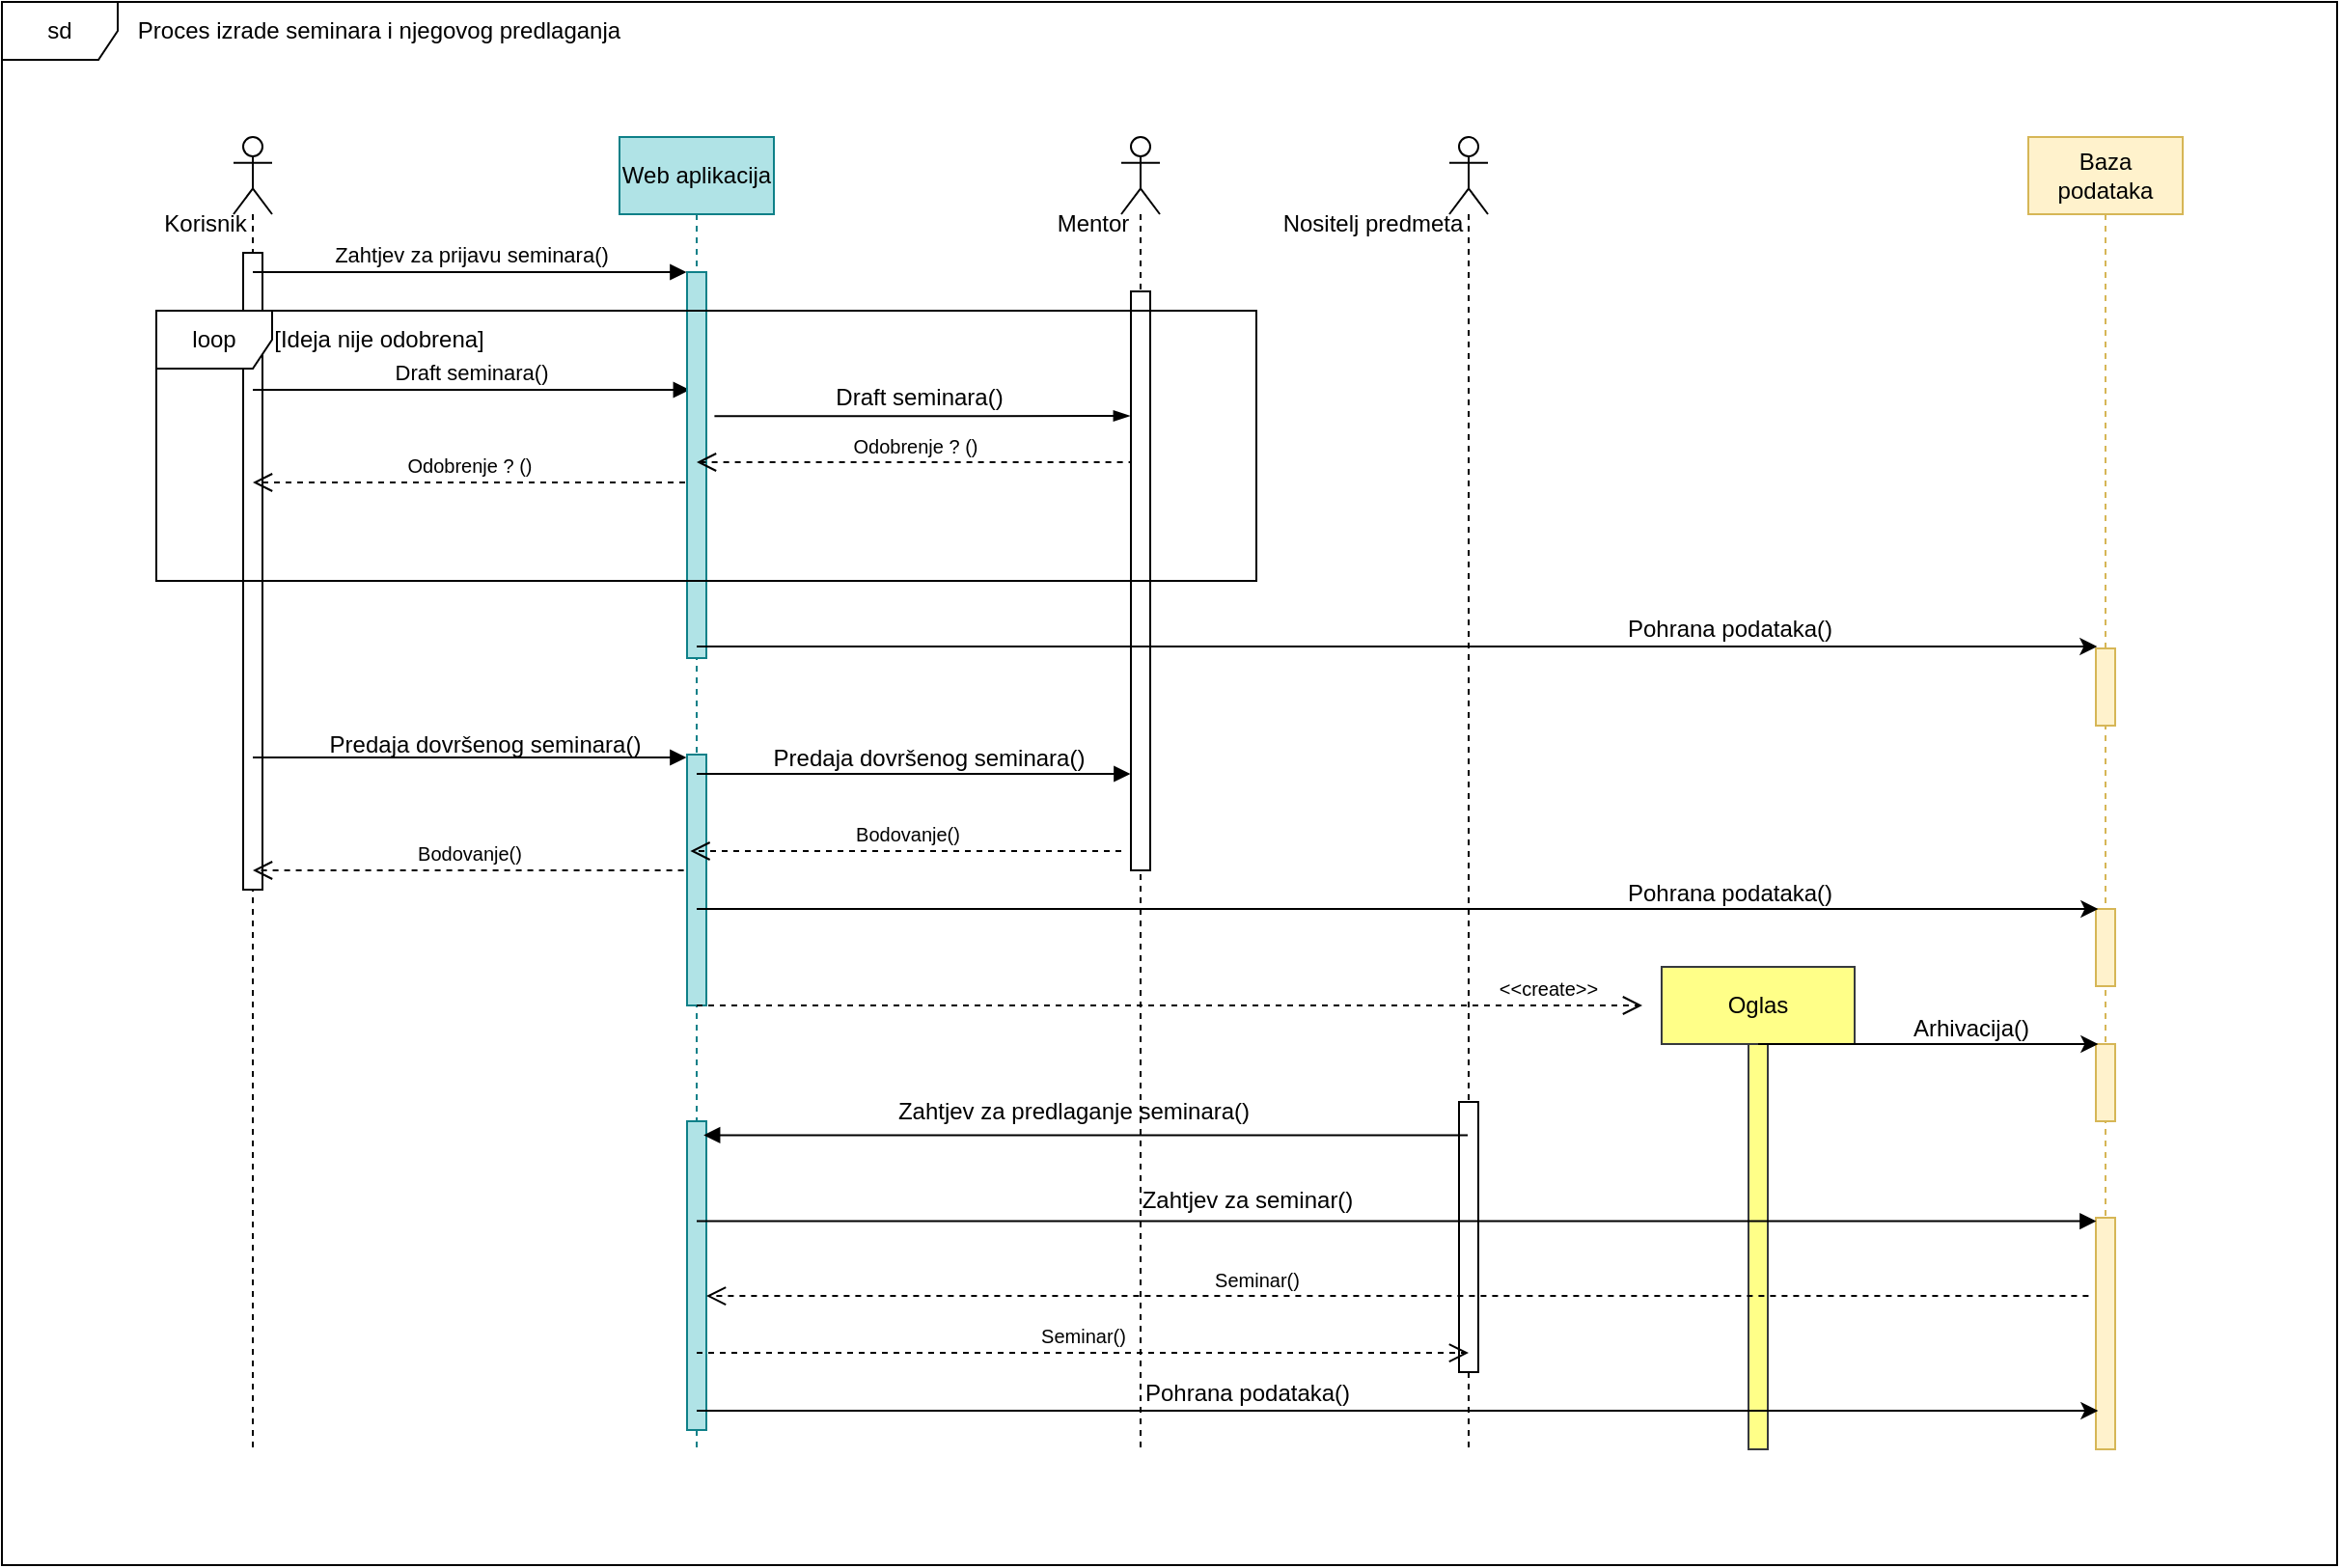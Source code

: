 <mxfile version="20.6.0" type="device"><diagram id="kgpKYQtTHZ0yAKxKKP6v" name="Page-1"><mxGraphModel dx="2333" dy="1881" grid="1" gridSize="10" guides="1" tooltips="1" connect="1" arrows="1" fold="1" page="1" pageScale="1" pageWidth="850" pageHeight="1100" math="0" shadow="0"><root><mxCell id="0"/><mxCell id="1" parent="0"/><mxCell id="znf0t0kGtmBkypwPNCEO-50" value="sd" style="shape=umlFrame;whiteSpace=wrap;html=1;gradientColor=none;fillColor=default;strokeColor=default;swimlaneFillColor=default;" vertex="1" parent="1"><mxGeometry x="-60" y="-50" width="1210" height="810" as="geometry"/></mxCell><mxCell id="tDZ69JRDFd1WXm0-AqOL-7" value="&lt;br&gt;" style="shape=umlLifeline;participant=umlActor;perimeter=lifelinePerimeter;whiteSpace=wrap;html=1;container=1;collapsible=0;recursiveResize=0;verticalAlign=top;spacingTop=36;outlineConnect=0;size=40;" parent="1" vertex="1"><mxGeometry x="60" y="20" width="20" height="680" as="geometry"/></mxCell><mxCell id="tDZ69JRDFd1WXm0-AqOL-13" value="" style="html=1;points=[];perimeter=orthogonalPerimeter;" parent="tDZ69JRDFd1WXm0-AqOL-7" vertex="1"><mxGeometry x="5" y="60" width="10" height="330" as="geometry"/></mxCell><mxCell id="tDZ69JRDFd1WXm0-AqOL-9" value="Korisnik&lt;br&gt;" style="text;html=1;align=center;verticalAlign=middle;resizable=0;points=[];autosize=1;strokeColor=none;fillColor=none;" parent="tDZ69JRDFd1WXm0-AqOL-7" vertex="1"><mxGeometry x="-50" y="30" width="70" height="30" as="geometry"/></mxCell><mxCell id="tDZ69JRDFd1WXm0-AqOL-10" value="Baza podataka" style="shape=umlLifeline;perimeter=lifelinePerimeter;whiteSpace=wrap;html=1;container=1;collapsible=0;recursiveResize=0;outlineConnect=0;fillColor=#fff2cc;strokeColor=#d6b656;" parent="1" vertex="1"><mxGeometry x="990" y="20" width="80" height="680" as="geometry"/></mxCell><mxCell id="tDZ69JRDFd1WXm0-AqOL-46" value="" style="html=1;points=[];perimeter=orthogonalPerimeter;labelBackgroundColor=none;fontSize=12;fillColor=#fff2cc;strokeColor=#d6b656;" parent="tDZ69JRDFd1WXm0-AqOL-10" vertex="1"><mxGeometry x="35" y="265" width="10" height="40" as="geometry"/></mxCell><mxCell id="znf0t0kGtmBkypwPNCEO-20" value="" style="html=1;points=[];perimeter=orthogonalPerimeter;labelBackgroundColor=none;fontSize=12;fillColor=#fff2cc;strokeColor=#d6b656;" vertex="1" parent="tDZ69JRDFd1WXm0-AqOL-10"><mxGeometry x="35" y="400" width="10" height="40" as="geometry"/></mxCell><mxCell id="znf0t0kGtmBkypwPNCEO-34" value="" style="html=1;points=[];perimeter=orthogonalPerimeter;labelBackgroundColor=none;fontSize=12;fillColor=#fff2cc;strokeColor=#d6b656;" vertex="1" parent="tDZ69JRDFd1WXm0-AqOL-10"><mxGeometry x="35" y="470" width="10" height="40" as="geometry"/></mxCell><mxCell id="znf0t0kGtmBkypwPNCEO-38" value="Arhivacija()" style="text;html=1;align=center;verticalAlign=middle;resizable=0;points=[];autosize=1;strokeColor=none;fillColor=none;" vertex="1" parent="tDZ69JRDFd1WXm0-AqOL-10"><mxGeometry x="-70" y="447" width="80" height="30" as="geometry"/></mxCell><mxCell id="znf0t0kGtmBkypwPNCEO-44" value="" style="html=1;points=[];perimeter=orthogonalPerimeter;labelBackgroundColor=none;fontSize=12;fillColor=#fff2cc;strokeColor=#d6b656;" vertex="1" parent="tDZ69JRDFd1WXm0-AqOL-10"><mxGeometry x="35" y="560" width="10" height="120" as="geometry"/></mxCell><mxCell id="tDZ69JRDFd1WXm0-AqOL-14" value="Draft seminara()" style="html=1;verticalAlign=bottom;endArrow=block;rounded=0;entryX=0.14;entryY=0.305;entryDx=0;entryDy=0;entryPerimeter=0;" parent="1" source="tDZ69JRDFd1WXm0-AqOL-7" target="tDZ69JRDFd1WXm0-AqOL-52" edge="1"><mxGeometry width="80" relative="1" as="geometry"><mxPoint x="77.5" y="90" as="sourcePoint"/><mxPoint x="172.5" y="90" as="targetPoint"/></mxGeometry></mxCell><mxCell id="tDZ69JRDFd1WXm0-AqOL-51" value="Web aplikacija" style="shape=umlLifeline;perimeter=lifelinePerimeter;whiteSpace=wrap;html=1;container=1;collapsible=0;recursiveResize=0;outlineConnect=0;labelBackgroundColor=none;fontSize=12;fillColor=#b0e3e6;strokeColor=#0e8088;" parent="1" vertex="1"><mxGeometry x="260" y="20" width="80" height="680" as="geometry"/></mxCell><mxCell id="tDZ69JRDFd1WXm0-AqOL-52" value="" style="html=1;points=[];perimeter=orthogonalPerimeter;labelBackgroundColor=none;fontSize=12;fillColor=#b0e3e6;strokeColor=#0e8088;" parent="tDZ69JRDFd1WXm0-AqOL-51" vertex="1"><mxGeometry x="35" y="70" width="10" height="200" as="geometry"/></mxCell><mxCell id="znf0t0kGtmBkypwPNCEO-17" value="" style="html=1;points=[];perimeter=orthogonalPerimeter;fillColor=#b0e3e6;strokeColor=#0e8088;" vertex="1" parent="tDZ69JRDFd1WXm0-AqOL-51"><mxGeometry x="35" y="320" width="10" height="130" as="geometry"/></mxCell><mxCell id="znf0t0kGtmBkypwPNCEO-39" value="" style="html=1;points=[];perimeter=orthogonalPerimeter;fillColor=#b0e3e6;strokeColor=#0e8088;" vertex="1" parent="tDZ69JRDFd1WXm0-AqOL-51"><mxGeometry x="35" y="510" width="10" height="160" as="geometry"/></mxCell><mxCell id="tDZ69JRDFd1WXm0-AqOL-73" value="Odobrenje ? ()" style="html=1;verticalAlign=bottom;endArrow=open;dashed=1;endSize=8;rounded=0;fontSize=10;exitX=0.18;exitY=0.295;exitDx=0;exitDy=0;exitPerimeter=0;" parent="1" source="znf0t0kGtmBkypwPNCEO-4" target="tDZ69JRDFd1WXm0-AqOL-51" edge="1"><mxGeometry relative="1" as="geometry"><mxPoint x="300" y="141" as="sourcePoint"/><mxPoint x="300" y="162" as="targetPoint"/></mxGeometry></mxCell><mxCell id="znf0t0kGtmBkypwPNCEO-1" value="" style="shape=umlLifeline;participant=umlActor;perimeter=lifelinePerimeter;whiteSpace=wrap;html=1;container=1;collapsible=0;recursiveResize=0;verticalAlign=top;spacingTop=36;outlineConnect=0;" vertex="1" parent="1"><mxGeometry x="520" y="20" width="20" height="680" as="geometry"/></mxCell><mxCell id="znf0t0kGtmBkypwPNCEO-4" value="" style="html=1;points=[];perimeter=orthogonalPerimeter;" vertex="1" parent="znf0t0kGtmBkypwPNCEO-1"><mxGeometry x="5" y="80" width="10" height="300" as="geometry"/></mxCell><mxCell id="znf0t0kGtmBkypwPNCEO-41" value="Zahtjev za predlaganje seminara()" style="text;html=1;align=center;verticalAlign=middle;resizable=0;points=[];autosize=1;strokeColor=none;fillColor=none;" vertex="1" parent="znf0t0kGtmBkypwPNCEO-1"><mxGeometry x="-130" y="490" width="210" height="30" as="geometry"/></mxCell><mxCell id="znf0t0kGtmBkypwPNCEO-2" value="Mentor" style="text;html=1;align=center;verticalAlign=middle;resizable=0;points=[];autosize=1;strokeColor=none;fillColor=none;" vertex="1" parent="1"><mxGeometry x="475" y="50" width="60" height="30" as="geometry"/></mxCell><mxCell id="znf0t0kGtmBkypwPNCEO-3" value="" style="edgeStyle=elbowEdgeStyle;fontSize=12;html=1;endArrow=blockThin;endFill=1;rounded=0;entryX=-0.06;entryY=0.215;entryDx=0;entryDy=0;entryPerimeter=0;exitX=1.42;exitY=0.373;exitDx=0;exitDy=0;exitPerimeter=0;" edge="1" parent="1" source="tDZ69JRDFd1WXm0-AqOL-52" target="znf0t0kGtmBkypwPNCEO-4"><mxGeometry width="160" relative="1" as="geometry"><mxPoint x="310" y="180" as="sourcePoint"/><mxPoint x="460" y="100" as="targetPoint"/></mxGeometry></mxCell><mxCell id="znf0t0kGtmBkypwPNCEO-5" value="Draft seminara()" style="text;html=1;align=center;verticalAlign=middle;resizable=0;points=[];autosize=1;strokeColor=none;fillColor=none;" vertex="1" parent="1"><mxGeometry x="360" y="140" width="110" height="30" as="geometry"/></mxCell><mxCell id="znf0t0kGtmBkypwPNCEO-6" value="loop" style="shape=umlFrame;whiteSpace=wrap;html=1;" vertex="1" parent="1"><mxGeometry x="20" y="110" width="570" height="140" as="geometry"/></mxCell><mxCell id="znf0t0kGtmBkypwPNCEO-8" value="Odobrenje ? ()" style="html=1;verticalAlign=bottom;endArrow=open;dashed=1;endSize=8;rounded=0;fontSize=10;exitX=-0.1;exitY=0.545;exitDx=0;exitDy=0;exitPerimeter=0;" edge="1" parent="1" source="tDZ69JRDFd1WXm0-AqOL-52" target="tDZ69JRDFd1WXm0-AqOL-7"><mxGeometry relative="1" as="geometry"><mxPoint x="294.4" y="172.04" as="sourcePoint"/><mxPoint x="70" y="172" as="targetPoint"/></mxGeometry></mxCell><mxCell id="znf0t0kGtmBkypwPNCEO-10" value="[Ideja nije odobrena]" style="text;html=1;align=center;verticalAlign=middle;resizable=0;points=[];autosize=1;strokeColor=none;fillColor=none;" vertex="1" parent="1"><mxGeometry x="70" y="110" width="130" height="30" as="geometry"/></mxCell><mxCell id="znf0t0kGtmBkypwPNCEO-12" value="Zahtjev za prijavu seminara()" style="html=1;verticalAlign=bottom;endArrow=block;rounded=0;exitX=0.98;exitY=0.186;exitDx=0;exitDy=0;exitPerimeter=0;" edge="1" parent="1"><mxGeometry width="80" relative="1" as="geometry"><mxPoint x="70.0" y="90.0" as="sourcePoint"/><mxPoint x="294.7" y="90.0" as="targetPoint"/></mxGeometry></mxCell><mxCell id="tDZ69JRDFd1WXm0-AqOL-47" value="" style="endArrow=classic;html=1;rounded=0;fontSize=15;fontColor=#000000;entryX=0.067;entryY=-0.025;entryDx=0;entryDy=0;entryPerimeter=0;" parent="1" source="tDZ69JRDFd1WXm0-AqOL-51" target="tDZ69JRDFd1WXm0-AqOL-46" edge="1"><mxGeometry width="50" height="50" relative="1" as="geometry"><mxPoint x="405.48" y="276.16" as="sourcePoint"/><mxPoint x="320" y="220" as="targetPoint"/><Array as="points"/></mxGeometry></mxCell><mxCell id="znf0t0kGtmBkypwPNCEO-13" value="" style="shape=umlLifeline;participant=umlActor;perimeter=lifelinePerimeter;whiteSpace=wrap;html=1;container=1;collapsible=0;recursiveResize=0;verticalAlign=top;spacingTop=36;outlineConnect=0;" vertex="1" parent="1"><mxGeometry x="690" y="20" width="20" height="680" as="geometry"/></mxCell><mxCell id="znf0t0kGtmBkypwPNCEO-14" value="" style="html=1;points=[];perimeter=orthogonalPerimeter;" vertex="1" parent="znf0t0kGtmBkypwPNCEO-13"><mxGeometry x="5" y="500" width="10" height="140" as="geometry"/></mxCell><mxCell id="znf0t0kGtmBkypwPNCEO-15" value="Nositelj predmeta&lt;br&gt;" style="text;html=1;align=center;verticalAlign=middle;resizable=0;points=[];autosize=1;strokeColor=none;fillColor=none;" vertex="1" parent="1"><mxGeometry x="590" y="50" width="120" height="30" as="geometry"/></mxCell><mxCell id="znf0t0kGtmBkypwPNCEO-16" value="Pohrana podataka()" style="text;html=1;align=center;verticalAlign=middle;resizable=0;points=[];autosize=1;strokeColor=none;fillColor=none;" vertex="1" parent="1"><mxGeometry x="770" y="260" width="130" height="30" as="geometry"/></mxCell><mxCell id="znf0t0kGtmBkypwPNCEO-19" value="" style="endArrow=classic;html=1;rounded=0;fontSize=15;fontColor=#000000;entryX=0.067;entryY=-0.025;entryDx=0;entryDy=0;entryPerimeter=0;" edge="1" parent="1"><mxGeometry width="50" height="50" relative="1" as="geometry"><mxPoint x="300" y="420" as="sourcePoint"/><mxPoint x="1026.17" y="420" as="targetPoint"/><Array as="points"/></mxGeometry></mxCell><mxCell id="znf0t0kGtmBkypwPNCEO-22" value="Predaja dovršenog seminara()" style="text;html=1;align=center;verticalAlign=middle;resizable=0;points=[];autosize=1;strokeColor=none;fillColor=none;" vertex="1" parent="1"><mxGeometry x="100" y="320" width="180" height="30" as="geometry"/></mxCell><mxCell id="znf0t0kGtmBkypwPNCEO-23" value="Pohrana podataka()" style="text;html=1;align=center;verticalAlign=middle;resizable=0;points=[];autosize=1;strokeColor=none;fillColor=none;" vertex="1" parent="1"><mxGeometry x="770" y="397" width="130" height="30" as="geometry"/></mxCell><mxCell id="znf0t0kGtmBkypwPNCEO-26" value="" style="html=1;verticalAlign=bottom;endArrow=block;rounded=0;exitX=0.98;exitY=0.186;exitDx=0;exitDy=0;exitPerimeter=0;" edge="1" parent="1"><mxGeometry width="80" relative="1" as="geometry"><mxPoint x="70" y="341.5" as="sourcePoint"/><mxPoint x="294.7" y="341.5" as="targetPoint"/></mxGeometry></mxCell><mxCell id="znf0t0kGtmBkypwPNCEO-27" value="Bodovanje()" style="html=1;verticalAlign=bottom;endArrow=open;dashed=1;endSize=8;rounded=0;fontSize=10;exitX=-0.22;exitY=0.2;exitDx=0;exitDy=0;exitPerimeter=0;" edge="1" parent="1"><mxGeometry relative="1" as="geometry"><mxPoint x="520" y="390" as="sourcePoint"/><mxPoint x="296.7" y="390" as="targetPoint"/></mxGeometry></mxCell><mxCell id="znf0t0kGtmBkypwPNCEO-28" value="Bodovanje()" style="html=1;verticalAlign=bottom;endArrow=open;dashed=1;endSize=8;rounded=0;fontSize=10;exitX=-0.22;exitY=0.2;exitDx=0;exitDy=0;exitPerimeter=0;" edge="1" parent="1"><mxGeometry relative="1" as="geometry"><mxPoint x="293.3" y="400" as="sourcePoint"/><mxPoint x="70.0" y="400" as="targetPoint"/></mxGeometry></mxCell><mxCell id="znf0t0kGtmBkypwPNCEO-29" value="" style="html=1;verticalAlign=bottom;endArrow=block;rounded=0;exitX=0.98;exitY=0.186;exitDx=0;exitDy=0;exitPerimeter=0;" edge="1" parent="1"><mxGeometry width="80" relative="1" as="geometry"><mxPoint x="300" y="350" as="sourcePoint"/><mxPoint x="524.7" y="350" as="targetPoint"/></mxGeometry></mxCell><mxCell id="znf0t0kGtmBkypwPNCEO-30" value="Predaja dovršenog seminara()" style="text;html=1;align=center;verticalAlign=middle;resizable=0;points=[];autosize=1;strokeColor=none;fillColor=none;" vertex="1" parent="1"><mxGeometry x="330" y="327" width="180" height="30" as="geometry"/></mxCell><mxCell id="znf0t0kGtmBkypwPNCEO-33" value="Oglas" style="shape=umlLifeline;perimeter=lifelinePerimeter;whiteSpace=wrap;html=1;container=1;collapsible=0;recursiveResize=0;outlineConnect=0;fillColor=#ffff88;strokeColor=#36393d;" vertex="1" parent="1"><mxGeometry x="800" y="450" width="100" height="250" as="geometry"/></mxCell><mxCell id="znf0t0kGtmBkypwPNCEO-35" value="" style="html=1;points=[];perimeter=orthogonalPerimeter;fillColor=#ffff88;strokeColor=#36393d;" vertex="1" parent="znf0t0kGtmBkypwPNCEO-33"><mxGeometry x="45" y="40" width="10" height="210" as="geometry"/></mxCell><mxCell id="znf0t0kGtmBkypwPNCEO-36" value="&amp;lt;&amp;lt;create&amp;gt;&amp;gt;" style="html=1;verticalAlign=bottom;endArrow=open;dashed=1;endSize=8;rounded=0;fontSize=10;" edge="1" parent="1" source="tDZ69JRDFd1WXm0-AqOL-51"><mxGeometry x="0.796" relative="1" as="geometry"><mxPoint x="616.65" y="530" as="sourcePoint"/><mxPoint x="790" y="470" as="targetPoint"/><mxPoint x="1" as="offset"/></mxGeometry></mxCell><mxCell id="znf0t0kGtmBkypwPNCEO-37" value="" style="endArrow=classic;html=1;rounded=0;fontSize=15;fontColor=#000000;entryX=0.067;entryY=-0.025;entryDx=0;entryDy=0;entryPerimeter=0;" edge="1" parent="1" source="znf0t0kGtmBkypwPNCEO-33"><mxGeometry width="50" height="50" relative="1" as="geometry"><mxPoint x="300" y="490" as="sourcePoint"/><mxPoint x="1026.17" y="490" as="targetPoint"/><Array as="points"/></mxGeometry></mxCell><mxCell id="znf0t0kGtmBkypwPNCEO-40" value="" style="html=1;verticalAlign=bottom;endArrow=block;rounded=0;entryX=0.86;entryY=0.045;entryDx=0;entryDy=0;entryPerimeter=0;" edge="1" parent="1" source="znf0t0kGtmBkypwPNCEO-13" target="znf0t0kGtmBkypwPNCEO-39"><mxGeometry width="80" relative="1" as="geometry"><mxPoint x="690" y="532" as="sourcePoint"/><mxPoint x="664.7" y="560" as="targetPoint"/></mxGeometry></mxCell><mxCell id="znf0t0kGtmBkypwPNCEO-42" value="Seminar()" style="html=1;verticalAlign=bottom;endArrow=open;dashed=1;endSize=8;rounded=0;fontSize=10;exitX=-0.38;exitY=0.338;exitDx=0;exitDy=0;exitPerimeter=0;" edge="1" parent="1" source="znf0t0kGtmBkypwPNCEO-44" target="znf0t0kGtmBkypwPNCEO-39"><mxGeometry x="0.204" relative="1" as="geometry"><mxPoint x="300" y="564" as="sourcePoint"/><mxPoint x="383.35" y="610" as="targetPoint"/><mxPoint as="offset"/></mxGeometry></mxCell><mxCell id="znf0t0kGtmBkypwPNCEO-45" value="" style="html=1;verticalAlign=bottom;endArrow=block;rounded=0;entryX=0.02;entryY=0.015;entryDx=0;entryDy=0;entryPerimeter=0;" edge="1" parent="1" source="tDZ69JRDFd1WXm0-AqOL-51" target="znf0t0kGtmBkypwPNCEO-44"><mxGeometry width="80" relative="1" as="geometry"><mxPoint x="702.95" y="560.0" as="sourcePoint"/><mxPoint x="307.05" y="560.0" as="targetPoint"/></mxGeometry></mxCell><mxCell id="znf0t0kGtmBkypwPNCEO-46" value="Zahtjev za seminar()" style="text;html=1;align=center;verticalAlign=middle;resizable=0;points=[];autosize=1;strokeColor=none;fillColor=none;" vertex="1" parent="1"><mxGeometry x="520" y="556" width="130" height="30" as="geometry"/></mxCell><mxCell id="znf0t0kGtmBkypwPNCEO-48" value="Seminar()" style="html=1;verticalAlign=bottom;endArrow=open;dashed=1;endSize=8;rounded=0;fontSize=10;entryX=0.5;entryY=0.929;entryDx=0;entryDy=0;entryPerimeter=0;" edge="1" parent="1" source="tDZ69JRDFd1WXm0-AqOL-51" target="znf0t0kGtmBkypwPNCEO-14"><mxGeometry relative="1" as="geometry"><mxPoint x="1052.7" y="700.0" as="sourcePoint"/><mxPoint x="690" y="660" as="targetPoint"/></mxGeometry></mxCell><mxCell id="znf0t0kGtmBkypwPNCEO-49" value="" style="endArrow=classic;html=1;rounded=0;fontSize=15;fontColor=#000000;entryX=0.067;entryY=-0.025;entryDx=0;entryDy=0;entryPerimeter=0;" edge="1" parent="1"><mxGeometry width="50" height="50" relative="1" as="geometry"><mxPoint x="300" y="680" as="sourcePoint"/><mxPoint x="1026.17" y="680" as="targetPoint"/><Array as="points"/></mxGeometry></mxCell><mxCell id="znf0t0kGtmBkypwPNCEO-51" value="Pohrana podataka()" style="text;html=1;align=center;verticalAlign=middle;resizable=0;points=[];autosize=1;strokeColor=none;fillColor=none;" vertex="1" parent="1"><mxGeometry x="520" y="656" width="130" height="30" as="geometry"/></mxCell><mxCell id="znf0t0kGtmBkypwPNCEO-52" value="Proces izrade seminara i njegovog predlaganja" style="text;html=1;align=center;verticalAlign=middle;resizable=0;points=[];autosize=1;strokeColor=none;fillColor=none;" vertex="1" parent="1"><mxGeometry y="-50" width="270" height="30" as="geometry"/></mxCell></root></mxGraphModel></diagram></mxfile>